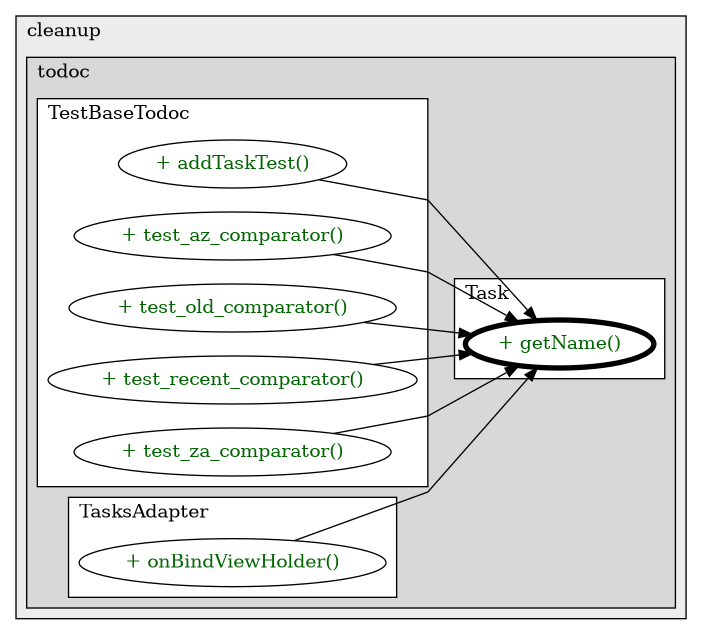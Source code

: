 @startuml

/' diagram meta data start
config=CallConfiguration;
{
  "rootMethod": "com.cleanup.todoc.models.Task#getName()",
  "projectClassification": {
    "searchMode": "OpenProject", // OpenProject, AllProjects
    "includedProjects": "",
    "pathEndKeywords": "*.impl",
    "isClientPath": "",
    "isClientName": "",
    "isTestPath": "",
    "isTestName": "",
    "isMappingPath": "",
    "isMappingName": "",
    "isDataAccessPath": "",
    "isDataAccessName": "",
    "isDataStructurePath": "",
    "isDataStructureName": "",
    "isInterfaceStructuresPath": "",
    "isInterfaceStructuresName": "",
    "isEntryPointPath": "",
    "isEntryPointName": "",
    "treatFinalFieldsAsMandatory": false
  },
  "graphRestriction": {
    "classPackageExcludeFilter": "",
    "classPackageIncludeFilter": "",
    "classNameExcludeFilter": "",
    "classNameIncludeFilter": "",
    "methodNameExcludeFilter": "",
    "methodNameIncludeFilter": "",
    "removeByInheritance": "", // inheritance/annotation based filtering is done in a second step
    "removeByAnnotation": "",
    "removeByClassPackage": "", // cleanup the graph after inheritance/annotation based filtering is done
    "removeByClassName": "",
    "cutMappings": false,
    "cutEnum": true,
    "cutTests": true,
    "cutClient": true,
    "cutDataAccess": true,
    "cutInterfaceStructures": true,
    "cutDataStructures": true,
    "cutGetterAndSetter": true,
    "cutConstructors": true
  },
  "graphTraversal": {
    "forwardDepth": 3,
    "backwardDepth": 3,
    "classPackageExcludeFilter": "",
    "classPackageIncludeFilter": "",
    "classNameExcludeFilter": "",
    "classNameIncludeFilter": "",
    "methodNameExcludeFilter": "",
    "methodNameIncludeFilter": "",
    "hideMappings": false,
    "hideDataStructures": false,
    "hidePrivateMethods": true,
    "hideInterfaceCalls": true, // indirection: implementation -> interface (is hidden) -> implementation
    "onlyShowApplicationEntryPoints": false, // root node is included
    "useMethodCallsForStructureDiagram": "ForwardOnly" // ForwardOnly, BothDirections, No
  },
  "details": {
    "aggregation": "GroupByClass", // ByClass, GroupByClass, None
    "showMethodParametersTypes": false,
    "showMethodParametersNames": false,
    "showMethodReturnType": false,
    "showPackageLevels": 2,
    "showCallOrder": false,
    "edgeMode": "MethodsOnly", // TypesOnly, MethodsOnly, TypesAndMethods, MethodsAndDirectTypeUsage
    "showDetailedClassStructure": false
  },
  "rootClass": "com.cleanup.todoc.models.Task",
  "extensionCallbackMethod": "" // qualified.class.name#methodName - signature: public static String method(String)
}
diagram meta data end '/



digraph g {
    rankdir="LR"
    splines=polyline
    

'nodes 
subgraph cluster_856774308 { 
   	label=cleanup
	labeljust=l
	fillcolor="#ececec"
	style=filled
   
   subgraph cluster_1925994771 { 
   	label=todoc
	labeljust=l
	fillcolor="#d8d8d8"
	style=filled
   
   subgraph cluster_1264248799 { 
   	label=Task
	labeljust=l
	fillcolor=white
	style=filled
   
   Task2050372082XXXgetName0[
	label="+ getName()"
	style=filled
	fillcolor=white
	tooltip="Task

&#10;  Returns the name of the task.&#10; &#10;  @return the name of the task&#10; "
	penwidth=4
	fontcolor=darkgreen
];
} 

subgraph cluster_1325368178 { 
   	label=TestBaseTodoc
	labeljust=l
	fillcolor=white
	style=filled
   
   TestBaseTodoc1258479462XXXaddTaskTest0[
	label="+ addTaskTest()"
	style=filled
	fillcolor=white
	tooltip="TestBaseTodoc

null"
	fontcolor=darkgreen
];

TestBaseTodoc1258479462XXXtest_az_comparator0[
	label="+ test_az_comparator()"
	style=filled
	fillcolor=white
	tooltip="TestBaseTodoc

null"
	fontcolor=darkgreen
];

TestBaseTodoc1258479462XXXtest_old_comparator0[
	label="+ test_old_comparator()"
	style=filled
	fillcolor=white
	tooltip="TestBaseTodoc

null"
	fontcolor=darkgreen
];

TestBaseTodoc1258479462XXXtest_recent_comparator0[
	label="+ test_recent_comparator()"
	style=filled
	fillcolor=white
	tooltip="TestBaseTodoc

null"
	fontcolor=darkgreen
];

TestBaseTodoc1258479462XXXtest_za_comparator0[
	label="+ test_za_comparator()"
	style=filled
	fillcolor=white
	tooltip="TestBaseTodoc

null"
	fontcolor=darkgreen
];
} 

subgraph cluster_1419102573 { 
   	label=TasksAdapter
	labeljust=l
	fillcolor=white
	style=filled
   
   TasksAdapter592173596XXXonBindViewHolder1925136507[
	label="+ onBindViewHolder()"
	style=filled
	fillcolor=white
	tooltip="TasksAdapter

null"
	fontcolor=darkgreen
];
} 
} 
} 

'edges    
TasksAdapter592173596XXXonBindViewHolder1925136507 -> Task2050372082XXXgetName0;
TestBaseTodoc1258479462XXXaddTaskTest0 -> Task2050372082XXXgetName0;
TestBaseTodoc1258479462XXXtest_az_comparator0 -> Task2050372082XXXgetName0;
TestBaseTodoc1258479462XXXtest_old_comparator0 -> Task2050372082XXXgetName0;
TestBaseTodoc1258479462XXXtest_recent_comparator0 -> Task2050372082XXXgetName0;
TestBaseTodoc1258479462XXXtest_za_comparator0 -> Task2050372082XXXgetName0;
    
}
@enduml